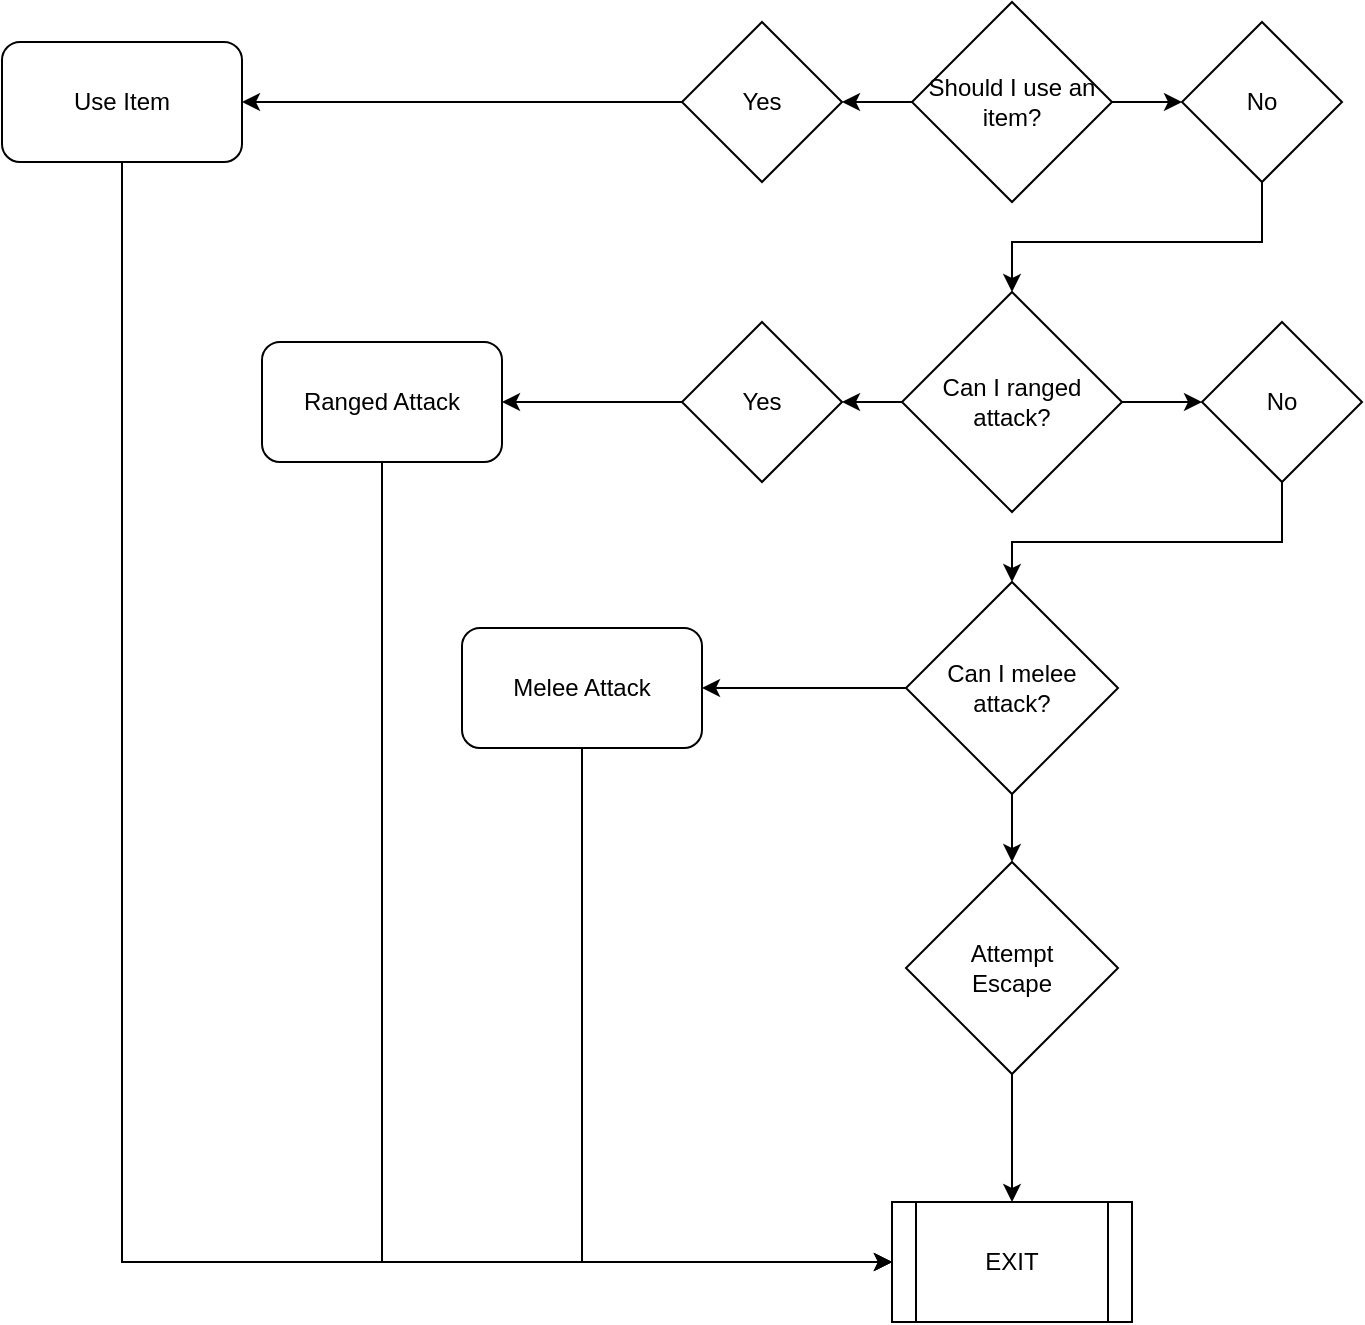 <mxfile version="23.1.7" type="device">
  <diagram name="Page-1" id="EUUm8l8zq7uqVXQFUaeM">
    <mxGraphModel dx="1434" dy="792" grid="1" gridSize="10" guides="1" tooltips="1" connect="1" arrows="1" fold="1" page="1" pageScale="1" pageWidth="850" pageHeight="1100" math="0" shadow="0">
      <root>
        <mxCell id="0" />
        <mxCell id="1" parent="0" />
        <mxCell id="d33sUZX4qN_MVD9nKcPo-7" value="" style="edgeStyle=orthogonalEdgeStyle;rounded=0;orthogonalLoop=1;jettySize=auto;html=1;" edge="1" parent="1" source="d33sUZX4qN_MVD9nKcPo-3" target="d33sUZX4qN_MVD9nKcPo-6">
          <mxGeometry relative="1" as="geometry" />
        </mxCell>
        <mxCell id="d33sUZX4qN_MVD9nKcPo-9" value="" style="edgeStyle=orthogonalEdgeStyle;rounded=0;orthogonalLoop=1;jettySize=auto;html=1;" edge="1" parent="1" source="d33sUZX4qN_MVD9nKcPo-3" target="d33sUZX4qN_MVD9nKcPo-8">
          <mxGeometry relative="1" as="geometry" />
        </mxCell>
        <mxCell id="d33sUZX4qN_MVD9nKcPo-3" value="Should I use an item?" style="rhombus;whiteSpace=wrap;html=1;" vertex="1" parent="1">
          <mxGeometry x="555" y="370" width="100" height="100" as="geometry" />
        </mxCell>
        <mxCell id="d33sUZX4qN_MVD9nKcPo-17" value="" style="edgeStyle=orthogonalEdgeStyle;rounded=0;orthogonalLoop=1;jettySize=auto;html=1;" edge="1" parent="1" source="d33sUZX4qN_MVD9nKcPo-5" target="d33sUZX4qN_MVD9nKcPo-11">
          <mxGeometry relative="1" as="geometry" />
        </mxCell>
        <mxCell id="d33sUZX4qN_MVD9nKcPo-18" value="" style="edgeStyle=orthogonalEdgeStyle;rounded=0;orthogonalLoop=1;jettySize=auto;html=1;" edge="1" parent="1" source="d33sUZX4qN_MVD9nKcPo-5" target="d33sUZX4qN_MVD9nKcPo-12">
          <mxGeometry relative="1" as="geometry" />
        </mxCell>
        <mxCell id="d33sUZX4qN_MVD9nKcPo-5" value="Can I ranged attack?" style="rhombus;whiteSpace=wrap;html=1;" vertex="1" parent="1">
          <mxGeometry x="550" y="515" width="110" height="110" as="geometry" />
        </mxCell>
        <mxCell id="d33sUZX4qN_MVD9nKcPo-24" value="" style="edgeStyle=orthogonalEdgeStyle;rounded=0;orthogonalLoop=1;jettySize=auto;html=1;" edge="1" parent="1" source="d33sUZX4qN_MVD9nKcPo-6" target="d33sUZX4qN_MVD9nKcPo-13">
          <mxGeometry relative="1" as="geometry" />
        </mxCell>
        <mxCell id="d33sUZX4qN_MVD9nKcPo-6" value="Yes" style="rhombus;whiteSpace=wrap;html=1;" vertex="1" parent="1">
          <mxGeometry x="440" y="380" width="80" height="80" as="geometry" />
        </mxCell>
        <mxCell id="d33sUZX4qN_MVD9nKcPo-21" style="edgeStyle=orthogonalEdgeStyle;rounded=0;orthogonalLoop=1;jettySize=auto;html=1;entryX=0.5;entryY=0;entryDx=0;entryDy=0;" edge="1" parent="1" source="d33sUZX4qN_MVD9nKcPo-8" target="d33sUZX4qN_MVD9nKcPo-5">
          <mxGeometry relative="1" as="geometry">
            <mxPoint x="700" y="510" as="targetPoint" />
            <Array as="points">
              <mxPoint x="730" y="490" />
              <mxPoint x="605" y="490" />
            </Array>
          </mxGeometry>
        </mxCell>
        <mxCell id="d33sUZX4qN_MVD9nKcPo-8" value="No" style="rhombus;whiteSpace=wrap;html=1;" vertex="1" parent="1">
          <mxGeometry x="690" y="380" width="80" height="80" as="geometry" />
        </mxCell>
        <mxCell id="d33sUZX4qN_MVD9nKcPo-10" value="EXIT" style="shape=process;whiteSpace=wrap;html=1;backgroundOutline=1;" vertex="1" parent="1">
          <mxGeometry x="545" y="970" width="120" height="60" as="geometry" />
        </mxCell>
        <mxCell id="d33sUZX4qN_MVD9nKcPo-23" value="" style="edgeStyle=orthogonalEdgeStyle;rounded=0;orthogonalLoop=1;jettySize=auto;html=1;" edge="1" parent="1" source="d33sUZX4qN_MVD9nKcPo-11" target="d33sUZX4qN_MVD9nKcPo-14">
          <mxGeometry relative="1" as="geometry" />
        </mxCell>
        <mxCell id="d33sUZX4qN_MVD9nKcPo-11" value="Yes" style="rhombus;whiteSpace=wrap;html=1;" vertex="1" parent="1">
          <mxGeometry x="440" y="530" width="80" height="80" as="geometry" />
        </mxCell>
        <mxCell id="d33sUZX4qN_MVD9nKcPo-22" style="edgeStyle=orthogonalEdgeStyle;rounded=0;orthogonalLoop=1;jettySize=auto;html=1;entryX=0.5;entryY=0;entryDx=0;entryDy=0;" edge="1" parent="1" source="d33sUZX4qN_MVD9nKcPo-12" target="d33sUZX4qN_MVD9nKcPo-16">
          <mxGeometry relative="1" as="geometry">
            <Array as="points">
              <mxPoint x="740" y="640" />
              <mxPoint x="605" y="640" />
            </Array>
          </mxGeometry>
        </mxCell>
        <mxCell id="d33sUZX4qN_MVD9nKcPo-12" value="No" style="rhombus;whiteSpace=wrap;html=1;" vertex="1" parent="1">
          <mxGeometry x="700" y="530" width="80" height="80" as="geometry" />
        </mxCell>
        <mxCell id="d33sUZX4qN_MVD9nKcPo-30" style="edgeStyle=orthogonalEdgeStyle;rounded=0;orthogonalLoop=1;jettySize=auto;html=1;entryX=0;entryY=0.5;entryDx=0;entryDy=0;" edge="1" parent="1" source="d33sUZX4qN_MVD9nKcPo-13" target="d33sUZX4qN_MVD9nKcPo-10">
          <mxGeometry relative="1" as="geometry">
            <Array as="points">
              <mxPoint x="160" y="1000" />
            </Array>
          </mxGeometry>
        </mxCell>
        <mxCell id="d33sUZX4qN_MVD9nKcPo-13" value="Use Item" style="rounded=1;whiteSpace=wrap;html=1;" vertex="1" parent="1">
          <mxGeometry x="100" y="390" width="120" height="60" as="geometry" />
        </mxCell>
        <mxCell id="d33sUZX4qN_MVD9nKcPo-28" style="edgeStyle=orthogonalEdgeStyle;rounded=0;orthogonalLoop=1;jettySize=auto;html=1;entryX=0;entryY=0.5;entryDx=0;entryDy=0;" edge="1" parent="1" source="d33sUZX4qN_MVD9nKcPo-14" target="d33sUZX4qN_MVD9nKcPo-10">
          <mxGeometry relative="1" as="geometry">
            <Array as="points">
              <mxPoint x="290" y="1000" />
            </Array>
          </mxGeometry>
        </mxCell>
        <mxCell id="d33sUZX4qN_MVD9nKcPo-14" value="Ranged Attack" style="rounded=1;whiteSpace=wrap;html=1;" vertex="1" parent="1">
          <mxGeometry x="230" y="540" width="120" height="60" as="geometry" />
        </mxCell>
        <mxCell id="d33sUZX4qN_MVD9nKcPo-27" style="edgeStyle=orthogonalEdgeStyle;rounded=0;orthogonalLoop=1;jettySize=auto;html=1;" edge="1" parent="1" source="d33sUZX4qN_MVD9nKcPo-15" target="d33sUZX4qN_MVD9nKcPo-10">
          <mxGeometry relative="1" as="geometry">
            <Array as="points">
              <mxPoint x="390" y="1000" />
            </Array>
          </mxGeometry>
        </mxCell>
        <mxCell id="d33sUZX4qN_MVD9nKcPo-15" value="Melee Attack" style="rounded=1;whiteSpace=wrap;html=1;" vertex="1" parent="1">
          <mxGeometry x="330" y="683" width="120" height="60" as="geometry" />
        </mxCell>
        <mxCell id="d33sUZX4qN_MVD9nKcPo-26" style="edgeStyle=orthogonalEdgeStyle;rounded=0;orthogonalLoop=1;jettySize=auto;html=1;entryX=1;entryY=0.5;entryDx=0;entryDy=0;" edge="1" parent="1" source="d33sUZX4qN_MVD9nKcPo-16" target="d33sUZX4qN_MVD9nKcPo-15">
          <mxGeometry relative="1" as="geometry" />
        </mxCell>
        <mxCell id="d33sUZX4qN_MVD9nKcPo-32" value="" style="edgeStyle=orthogonalEdgeStyle;rounded=0;orthogonalLoop=1;jettySize=auto;html=1;" edge="1" parent="1" source="d33sUZX4qN_MVD9nKcPo-16" target="d33sUZX4qN_MVD9nKcPo-31">
          <mxGeometry relative="1" as="geometry" />
        </mxCell>
        <mxCell id="d33sUZX4qN_MVD9nKcPo-16" value="Can I melee attack?" style="rhombus;whiteSpace=wrap;html=1;" vertex="1" parent="1">
          <mxGeometry x="552" y="660" width="106" height="106" as="geometry" />
        </mxCell>
        <mxCell id="d33sUZX4qN_MVD9nKcPo-33" value="" style="edgeStyle=orthogonalEdgeStyle;rounded=0;orthogonalLoop=1;jettySize=auto;html=1;" edge="1" parent="1" source="d33sUZX4qN_MVD9nKcPo-31" target="d33sUZX4qN_MVD9nKcPo-10">
          <mxGeometry relative="1" as="geometry" />
        </mxCell>
        <mxCell id="d33sUZX4qN_MVD9nKcPo-31" value="Attempt &lt;br&gt;Escape" style="rhombus;whiteSpace=wrap;html=1;" vertex="1" parent="1">
          <mxGeometry x="552" y="800" width="106" height="106" as="geometry" />
        </mxCell>
      </root>
    </mxGraphModel>
  </diagram>
</mxfile>
